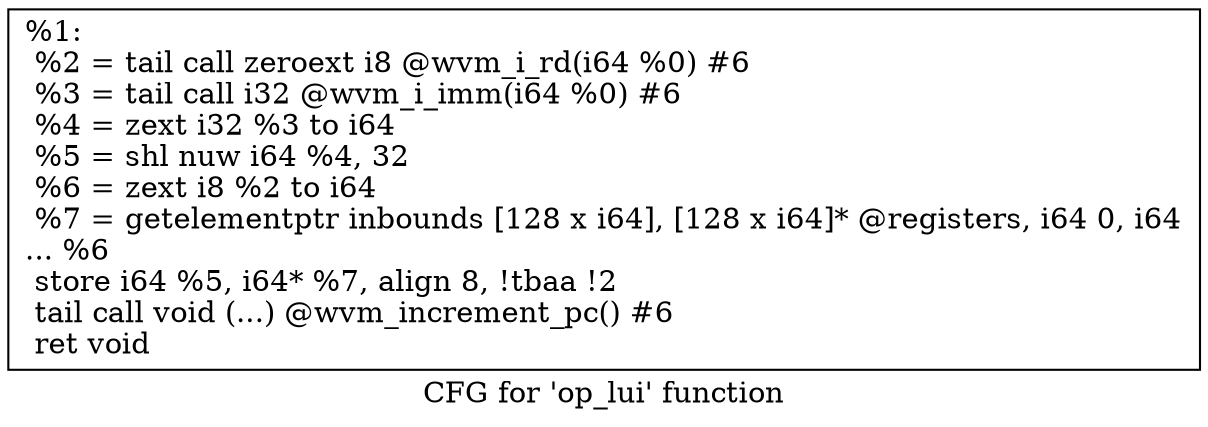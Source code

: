 digraph "CFG for 'op_lui' function" {
	label="CFG for 'op_lui' function";

	Node0x7f8ef0c07380 [shape=record,label="{%1:\l  %2 = tail call zeroext i8 @wvm_i_rd(i64 %0) #6\l  %3 = tail call i32 @wvm_i_imm(i64 %0) #6\l  %4 = zext i32 %3 to i64\l  %5 = shl nuw i64 %4, 32\l  %6 = zext i8 %2 to i64\l  %7 = getelementptr inbounds [128 x i64], [128 x i64]* @registers, i64 0, i64\l... %6\l  store i64 %5, i64* %7, align 8, !tbaa !2\l  tail call void (...) @wvm_increment_pc() #6\l  ret void\l}"];
}
